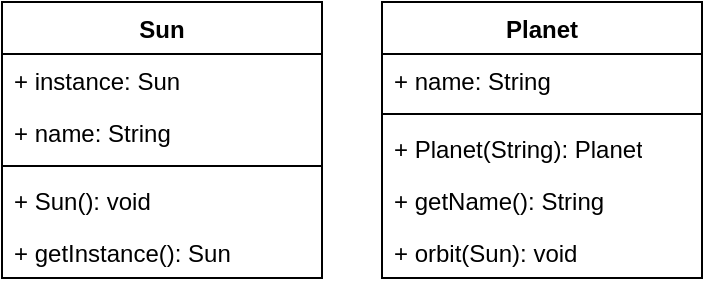 <mxfile version="21.2.1" type="github">
  <diagram id="C5RBs43oDa-KdzZeNtuy" name="Page-1">
    <mxGraphModel dx="903" dy="591" grid="1" gridSize="10" guides="1" tooltips="1" connect="1" arrows="1" fold="1" page="1" pageScale="1" pageWidth="827" pageHeight="1169" math="0" shadow="0">
      <root>
        <mxCell id="WIyWlLk6GJQsqaUBKTNV-0" />
        <mxCell id="WIyWlLk6GJQsqaUBKTNV-1" parent="WIyWlLk6GJQsqaUBKTNV-0" />
        <mxCell id="qR5CNSy1MLPUHVLxLBnT-0" value="Sun" style="swimlane;fontStyle=1;align=center;verticalAlign=top;childLayout=stackLayout;horizontal=1;startSize=26;horizontalStack=0;resizeParent=1;resizeParentMax=0;resizeLast=0;collapsible=1;marginBottom=0;whiteSpace=wrap;html=1;" vertex="1" parent="WIyWlLk6GJQsqaUBKTNV-1">
          <mxGeometry x="120" y="110" width="160" height="138" as="geometry" />
        </mxCell>
        <mxCell id="qR5CNSy1MLPUHVLxLBnT-1" value="+ instance: Sun" style="text;strokeColor=none;fillColor=none;align=left;verticalAlign=top;spacingLeft=4;spacingRight=4;overflow=hidden;rotatable=0;points=[[0,0.5],[1,0.5]];portConstraint=eastwest;whiteSpace=wrap;html=1;" vertex="1" parent="qR5CNSy1MLPUHVLxLBnT-0">
          <mxGeometry y="26" width="160" height="26" as="geometry" />
        </mxCell>
        <mxCell id="qR5CNSy1MLPUHVLxLBnT-4" value="+ name: String" style="text;strokeColor=none;fillColor=none;align=left;verticalAlign=top;spacingLeft=4;spacingRight=4;overflow=hidden;rotatable=0;points=[[0,0.5],[1,0.5]];portConstraint=eastwest;whiteSpace=wrap;html=1;" vertex="1" parent="qR5CNSy1MLPUHVLxLBnT-0">
          <mxGeometry y="52" width="160" height="26" as="geometry" />
        </mxCell>
        <mxCell id="qR5CNSy1MLPUHVLxLBnT-2" value="" style="line;strokeWidth=1;fillColor=none;align=left;verticalAlign=middle;spacingTop=-1;spacingLeft=3;spacingRight=3;rotatable=0;labelPosition=right;points=[];portConstraint=eastwest;strokeColor=inherit;" vertex="1" parent="qR5CNSy1MLPUHVLxLBnT-0">
          <mxGeometry y="78" width="160" height="8" as="geometry" />
        </mxCell>
        <mxCell id="qR5CNSy1MLPUHVLxLBnT-3" value="+ Sun(): void" style="text;strokeColor=none;fillColor=none;align=left;verticalAlign=top;spacingLeft=4;spacingRight=4;overflow=hidden;rotatable=0;points=[[0,0.5],[1,0.5]];portConstraint=eastwest;whiteSpace=wrap;html=1;" vertex="1" parent="qR5CNSy1MLPUHVLxLBnT-0">
          <mxGeometry y="86" width="160" height="26" as="geometry" />
        </mxCell>
        <mxCell id="qR5CNSy1MLPUHVLxLBnT-5" value="+ getInstance(): Sun" style="text;strokeColor=none;fillColor=none;align=left;verticalAlign=top;spacingLeft=4;spacingRight=4;overflow=hidden;rotatable=0;points=[[0,0.5],[1,0.5]];portConstraint=eastwest;whiteSpace=wrap;html=1;" vertex="1" parent="qR5CNSy1MLPUHVLxLBnT-0">
          <mxGeometry y="112" width="160" height="26" as="geometry" />
        </mxCell>
        <mxCell id="qR5CNSy1MLPUHVLxLBnT-6" value="Planet" style="swimlane;fontStyle=1;align=center;verticalAlign=top;childLayout=stackLayout;horizontal=1;startSize=26;horizontalStack=0;resizeParent=1;resizeParentMax=0;resizeLast=0;collapsible=1;marginBottom=0;whiteSpace=wrap;html=1;" vertex="1" parent="WIyWlLk6GJQsqaUBKTNV-1">
          <mxGeometry x="310" y="110" width="160" height="138" as="geometry">
            <mxRectangle x="310" y="110" width="80" height="30" as="alternateBounds" />
          </mxGeometry>
        </mxCell>
        <mxCell id="qR5CNSy1MLPUHVLxLBnT-7" value="+ name: String" style="text;strokeColor=none;fillColor=none;align=left;verticalAlign=top;spacingLeft=4;spacingRight=4;overflow=hidden;rotatable=0;points=[[0,0.5],[1,0.5]];portConstraint=eastwest;whiteSpace=wrap;html=1;" vertex="1" parent="qR5CNSy1MLPUHVLxLBnT-6">
          <mxGeometry y="26" width="160" height="26" as="geometry" />
        </mxCell>
        <mxCell id="qR5CNSy1MLPUHVLxLBnT-8" value="" style="line;strokeWidth=1;fillColor=none;align=left;verticalAlign=middle;spacingTop=-1;spacingLeft=3;spacingRight=3;rotatable=0;labelPosition=right;points=[];portConstraint=eastwest;strokeColor=inherit;" vertex="1" parent="qR5CNSy1MLPUHVLxLBnT-6">
          <mxGeometry y="52" width="160" height="8" as="geometry" />
        </mxCell>
        <mxCell id="qR5CNSy1MLPUHVLxLBnT-9" value="+ Planet(String): Planet" style="text;strokeColor=none;fillColor=none;align=left;verticalAlign=top;spacingLeft=4;spacingRight=4;overflow=hidden;rotatable=0;points=[[0,0.5],[1,0.5]];portConstraint=eastwest;whiteSpace=wrap;html=1;" vertex="1" parent="qR5CNSy1MLPUHVLxLBnT-6">
          <mxGeometry y="60" width="160" height="26" as="geometry" />
        </mxCell>
        <mxCell id="qR5CNSy1MLPUHVLxLBnT-11" value="+ getName(): String" style="text;strokeColor=none;fillColor=none;align=left;verticalAlign=top;spacingLeft=4;spacingRight=4;overflow=hidden;rotatable=0;points=[[0,0.5],[1,0.5]];portConstraint=eastwest;whiteSpace=wrap;html=1;" vertex="1" parent="qR5CNSy1MLPUHVLxLBnT-6">
          <mxGeometry y="86" width="160" height="26" as="geometry" />
        </mxCell>
        <mxCell id="qR5CNSy1MLPUHVLxLBnT-12" value="+ orbit(Sun): void" style="text;strokeColor=none;fillColor=none;align=left;verticalAlign=top;spacingLeft=4;spacingRight=4;overflow=hidden;rotatable=0;points=[[0,0.5],[1,0.5]];portConstraint=eastwest;whiteSpace=wrap;html=1;" vertex="1" parent="qR5CNSy1MLPUHVLxLBnT-6">
          <mxGeometry y="112" width="160" height="26" as="geometry" />
        </mxCell>
      </root>
    </mxGraphModel>
  </diagram>
</mxfile>
